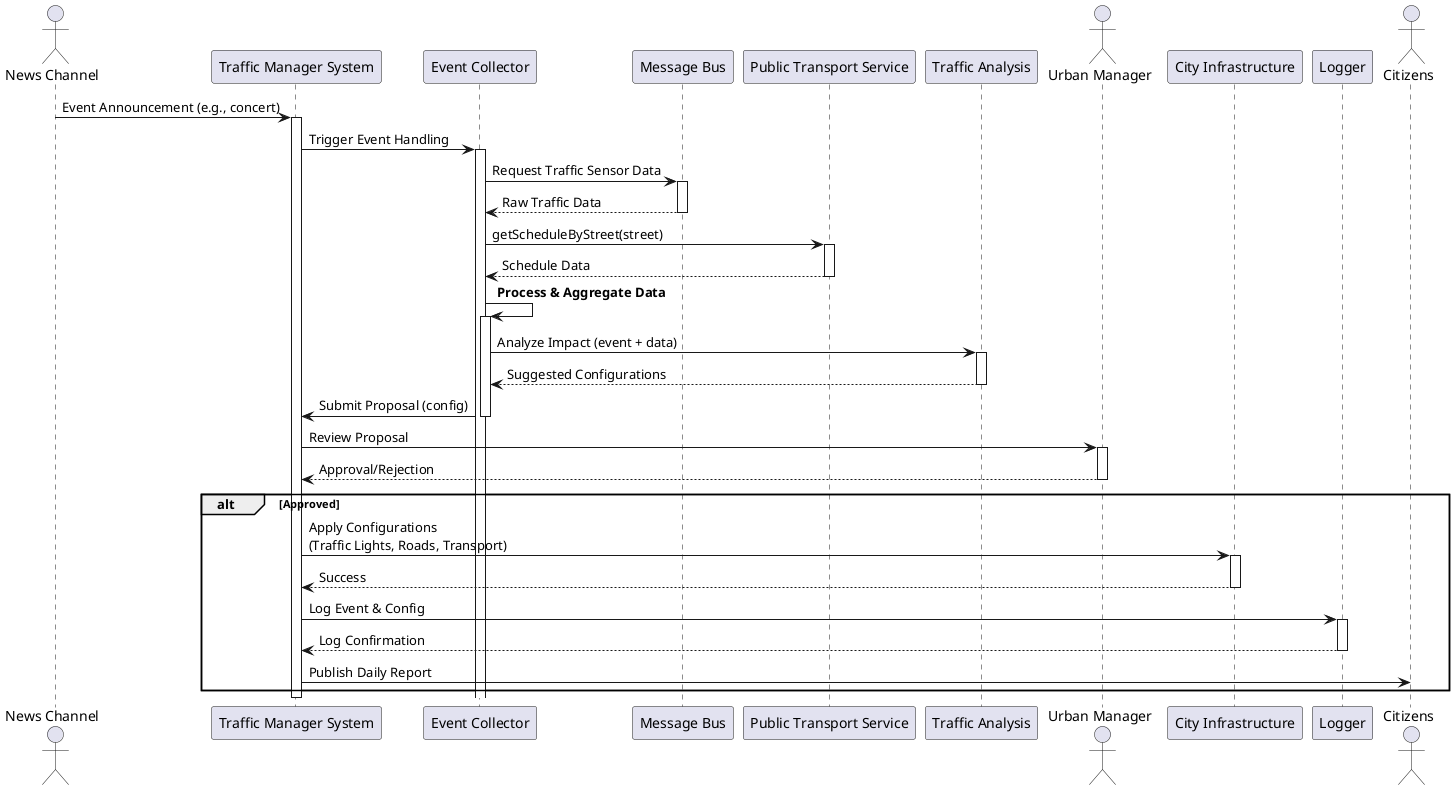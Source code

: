 @startuml
actor "News Channel" as NewsChannel
participant "Traffic Manager System" as TrafficManager
participant "Event Collector" as EventCollector
participant "Message Bus" as MessageBus
participant "Public Transport Service" as PublicTransport
participant "Traffic Analysis" as TrafficAnalysis
actor "Urban Manager" as UrbanManager
participant "City Infrastructure" as CityInfra
participant "Logger" as Logger
actor "Citizens" as Citizens

NewsChannel -> TrafficManager: Event Announcement (e.g., concert)
activate TrafficManager

TrafficManager -> EventCollector: Trigger Event Handling
activate EventCollector

EventCollector -> MessageBus: Request Traffic Sensor Data
activate MessageBus
MessageBus --> EventCollector: Raw Traffic Data
deactivate MessageBus

EventCollector -> PublicTransport: getScheduleByStreet(street)
activate PublicTransport
PublicTransport --> EventCollector: Schedule Data
deactivate PublicTransport

EventCollector -> EventCollector: **Process & Aggregate Data**
activate EventCollector

EventCollector -> TrafficAnalysis: Analyze Impact (event + data)
activate TrafficAnalysis
TrafficAnalysis --> EventCollector: Suggested Configurations
deactivate TrafficAnalysis

EventCollector -> TrafficManager: Submit Proposal (config)
deactivate EventCollector
TrafficManager -> UrbanManager: Review Proposal
activate UrbanManager
UrbanManager --> TrafficManager: Approval/Rejection
deactivate UrbanManager

alt Approved
  TrafficManager -> CityInfra: Apply Configurations\n(Traffic Lights, Roads, Transport)
  activate CityInfra
  CityInfra --> TrafficManager: Success
  deactivate CityInfra

  TrafficManager -> Logger: Log Event & Config
  activate Logger
  Logger --> TrafficManager: Log Confirmation
  deactivate Logger

  TrafficManager -> Citizens: Publish Daily Report
end

deactivate TrafficManager
@enduml